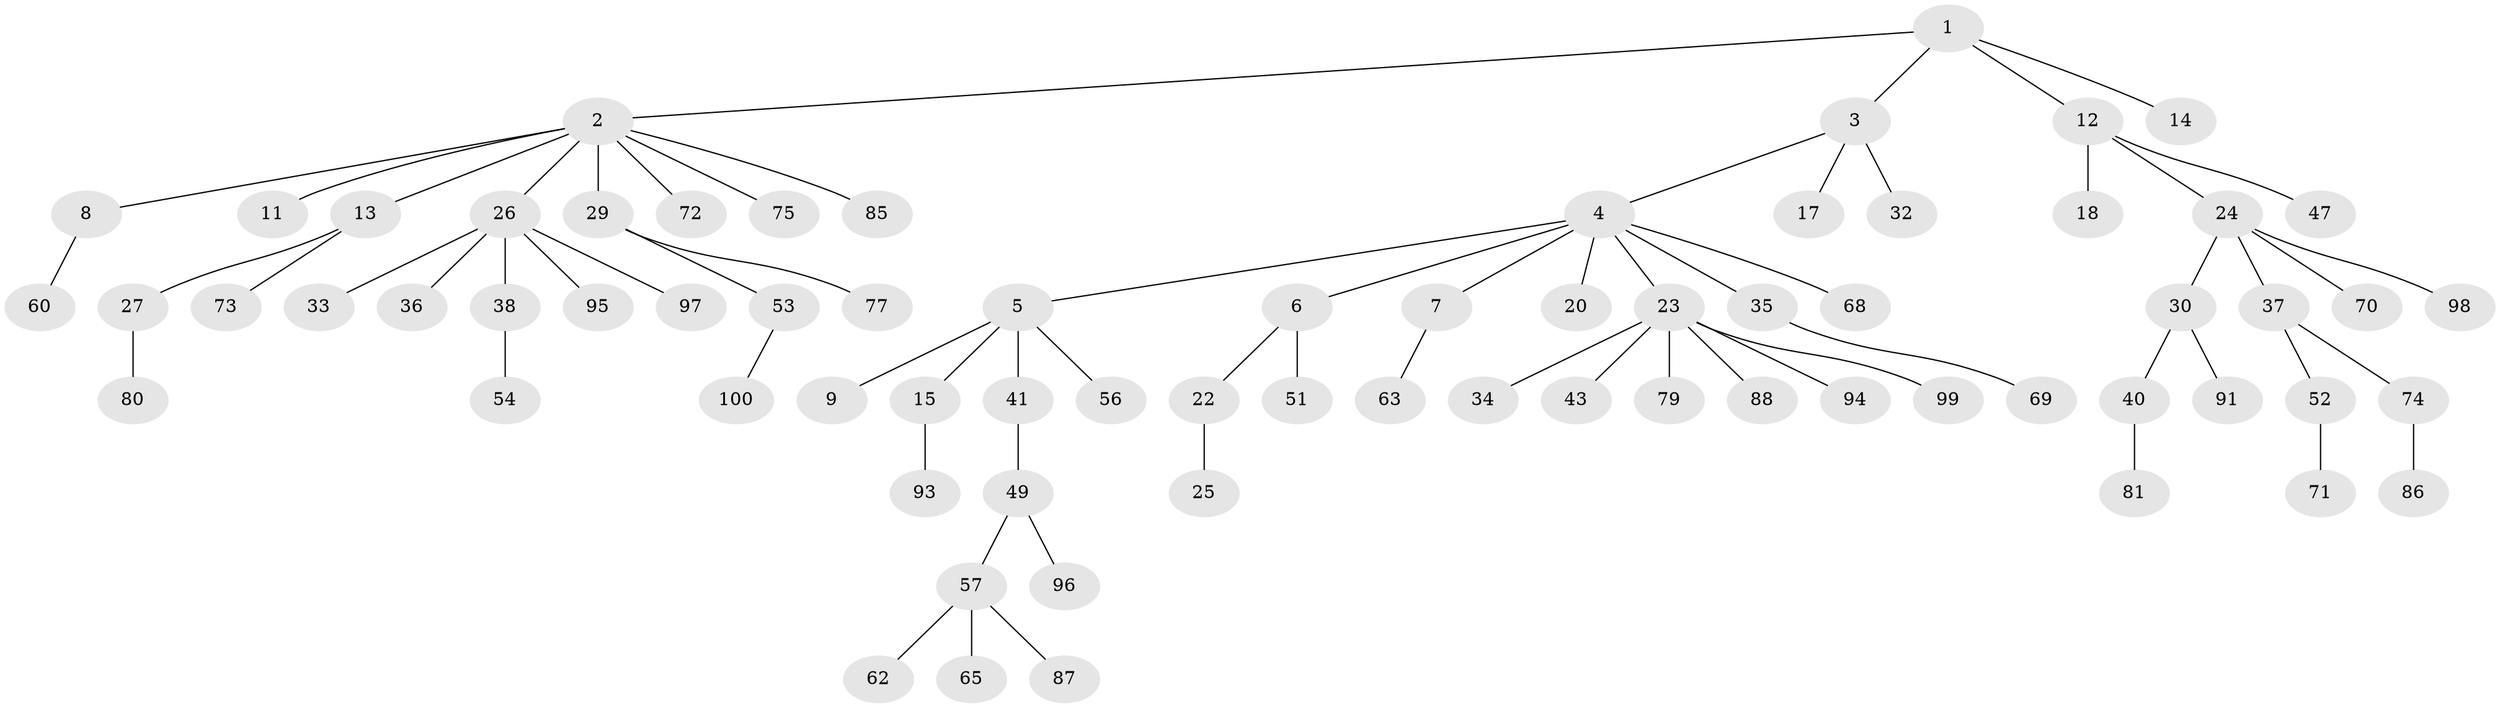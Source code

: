 // original degree distribution, {4: 0.05, 7: 0.01, 5: 0.03, 9: 0.01, 3: 0.11, 2: 0.25, 1: 0.52, 6: 0.02}
// Generated by graph-tools (version 1.1) at 2025/11/02/21/25 10:11:10]
// undirected, 72 vertices, 71 edges
graph export_dot {
graph [start="1"]
  node [color=gray90,style=filled];
  1;
  2 [super="+21"];
  3 [super="+67"];
  4 [super="+58"];
  5 [super="+10"];
  6 [super="+16"];
  7 [super="+76"];
  8 [super="+39"];
  9;
  11 [super="+42"];
  12 [super="+84"];
  13 [super="+46"];
  14;
  15;
  17;
  18 [super="+19"];
  20 [super="+82"];
  22;
  23 [super="+28"];
  24 [super="+48"];
  25;
  26 [super="+31"];
  27 [super="+61"];
  29 [super="+44"];
  30;
  32 [super="+92"];
  33 [super="+78"];
  34;
  35 [super="+55"];
  36;
  37 [super="+45"];
  38 [super="+50"];
  40 [super="+66"];
  41;
  43;
  47;
  49 [super="+83"];
  51;
  52 [super="+90"];
  53;
  54;
  56;
  57 [super="+59"];
  60;
  62 [super="+64"];
  63;
  65;
  68;
  69;
  70;
  71;
  72;
  73;
  74;
  75;
  77;
  79;
  80;
  81;
  85;
  86;
  87;
  88 [super="+89"];
  91;
  93;
  94;
  95;
  96;
  97;
  98;
  99;
  100;
  1 -- 2;
  1 -- 3;
  1 -- 12;
  1 -- 14;
  2 -- 8;
  2 -- 11;
  2 -- 13;
  2 -- 29;
  2 -- 72;
  2 -- 75;
  2 -- 26;
  2 -- 85;
  3 -- 4;
  3 -- 17;
  3 -- 32;
  4 -- 5;
  4 -- 6;
  4 -- 7;
  4 -- 20;
  4 -- 23;
  4 -- 35;
  4 -- 68;
  5 -- 9;
  5 -- 41;
  5 -- 56;
  5 -- 15;
  6 -- 22;
  6 -- 51;
  7 -- 63;
  8 -- 60;
  12 -- 18;
  12 -- 24;
  12 -- 47;
  13 -- 27;
  13 -- 73;
  15 -- 93;
  22 -- 25;
  23 -- 43;
  23 -- 79;
  23 -- 34;
  23 -- 99;
  23 -- 88;
  23 -- 94;
  24 -- 30;
  24 -- 37;
  24 -- 70;
  24 -- 98;
  26 -- 33;
  26 -- 36;
  26 -- 38;
  26 -- 95;
  26 -- 97;
  27 -- 80;
  29 -- 53;
  29 -- 77;
  30 -- 40;
  30 -- 91;
  35 -- 69;
  37 -- 52;
  37 -- 74;
  38 -- 54;
  40 -- 81;
  41 -- 49;
  49 -- 57;
  49 -- 96;
  52 -- 71;
  53 -- 100;
  57 -- 62;
  57 -- 65;
  57 -- 87;
  74 -- 86;
}
